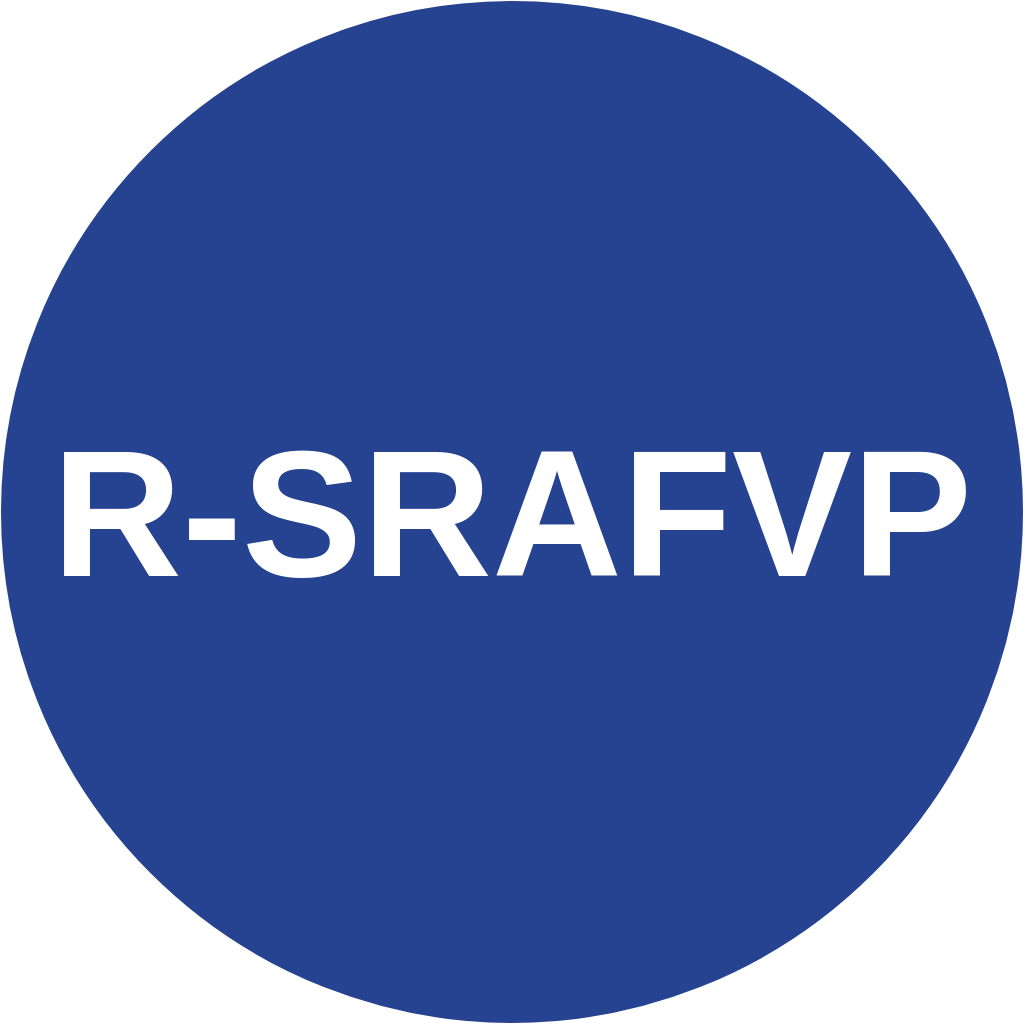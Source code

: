 <mxfile version="15.2.7" type="device"><diagram id="8cKENURUt9tB15Cjwqti" name="Page-1"><mxGraphModel dx="1072" dy="792" grid="1" gridSize="10" guides="1" tooltips="1" connect="1" arrows="1" fold="1" page="1" pageScale="1" pageWidth="413" pageHeight="583" background="none" math="0" shadow="0"><root><mxCell id="0"/><mxCell id="1" parent="0"/><mxCell id="oNcaShIHjmAxVoxoZcEC-1" value="" style="ellipse;whiteSpace=wrap;html=1;aspect=fixed;fillColor=#264391;strokeColor=#264391;" parent="1" vertex="1"><mxGeometry x="35" y="45" width="510" height="510" as="geometry"/></mxCell><mxCell id="2J6Qt5RcsF_w4-ZvuFnL-1" value="R-SRAFVP" style="text;html=1;strokeColor=none;fillColor=none;align=center;verticalAlign=middle;whiteSpace=wrap;rounded=0;fontSize=90;fontColor=#FFFFFF;fontStyle=1" vertex="1" parent="1"><mxGeometry x="50" y="240" width="480" height="120" as="geometry"/></mxCell></root></mxGraphModel></diagram></mxfile>